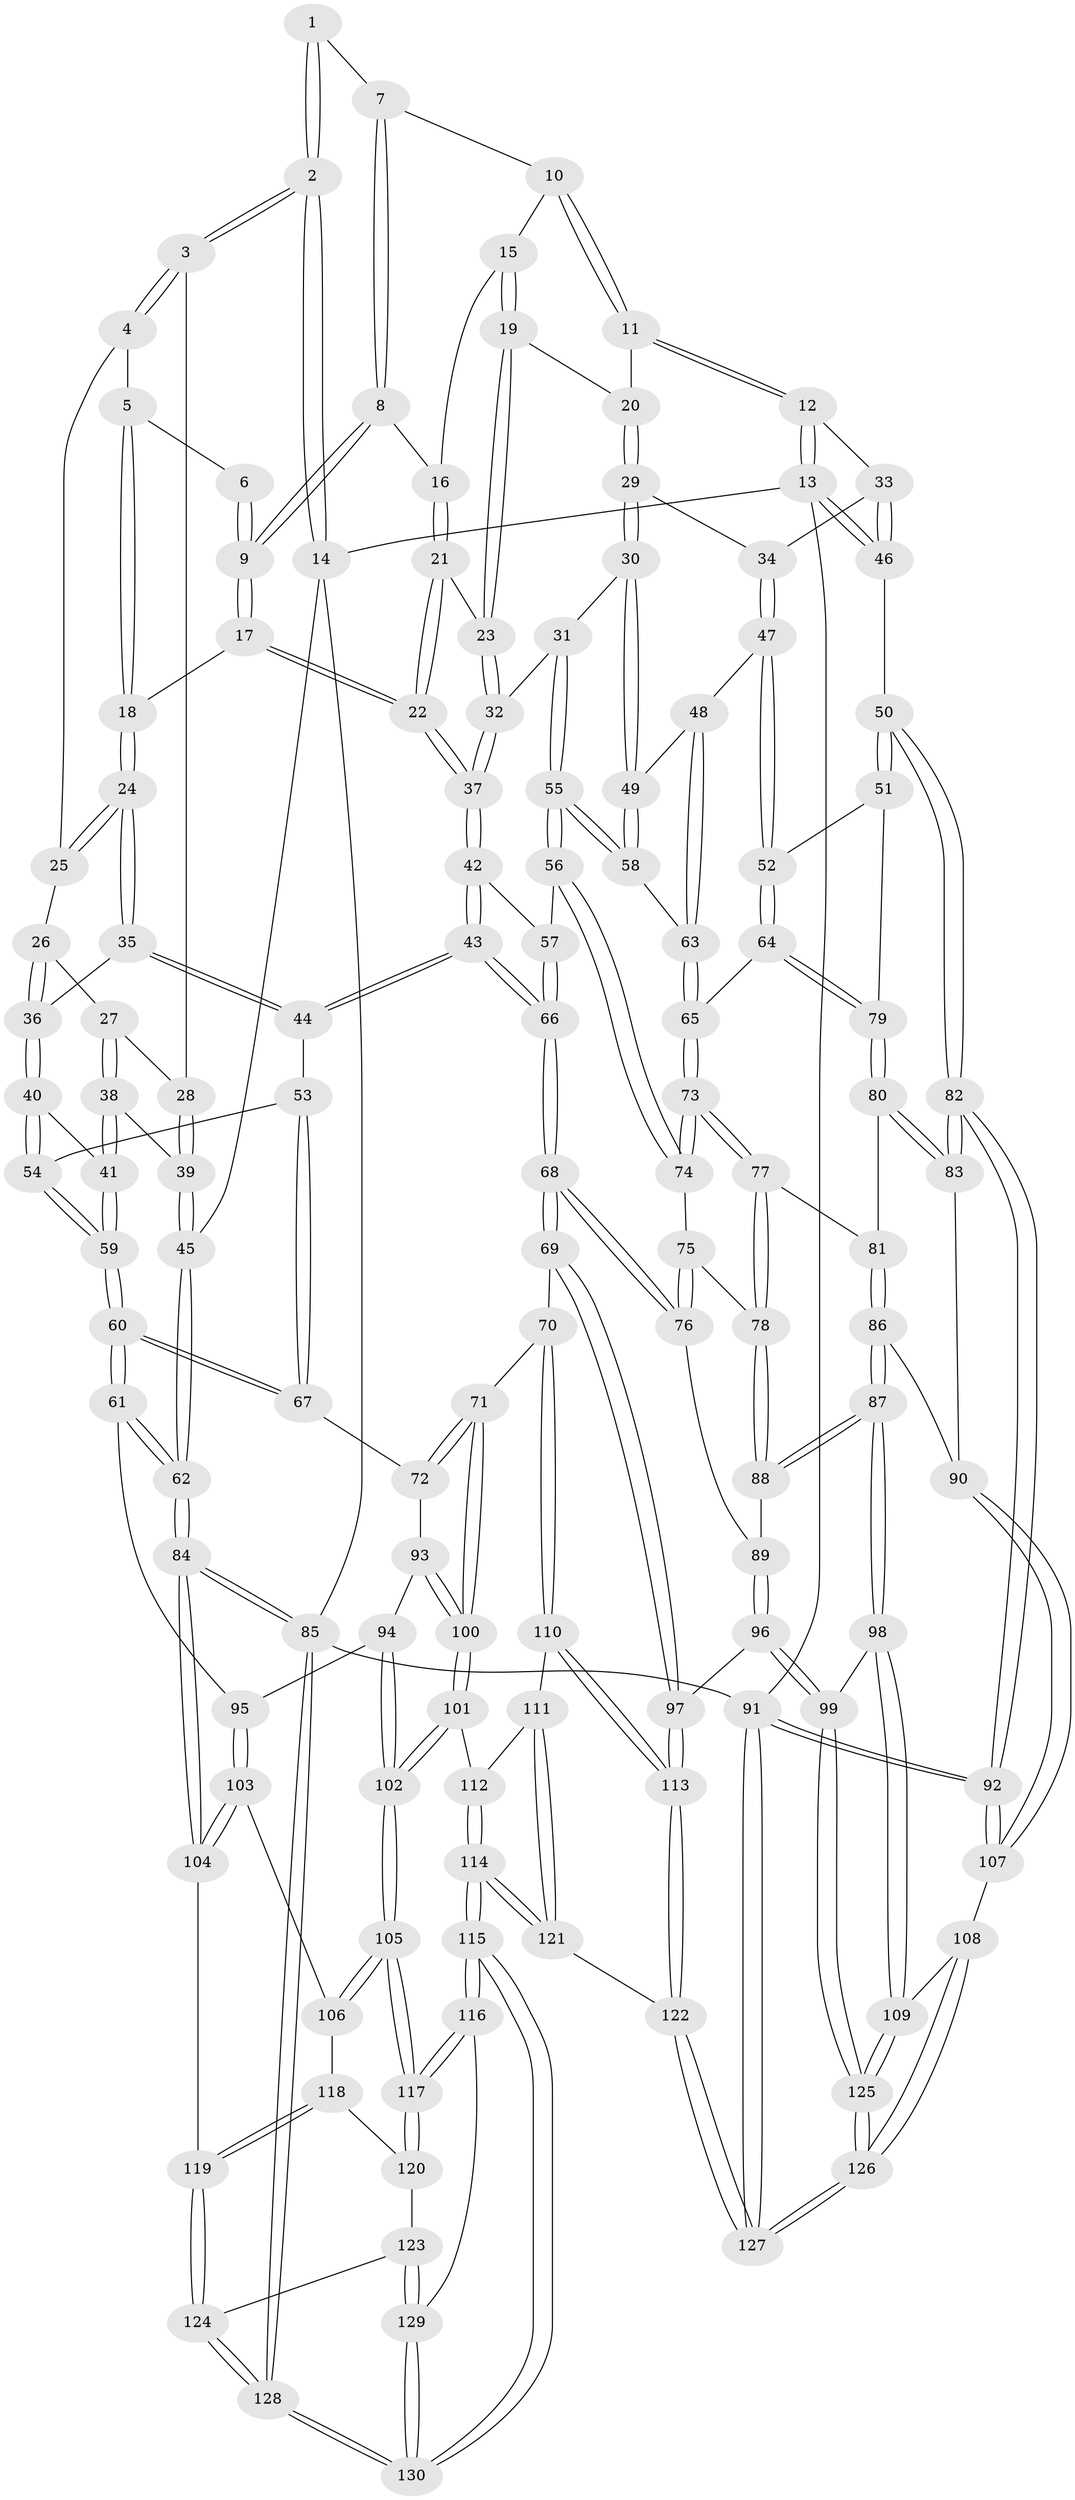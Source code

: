 // coarse degree distribution, {6: 0.16483516483516483, 4: 0.31868131868131866, 8: 0.01098901098901099, 3: 0.054945054945054944, 7: 0.02197802197802198, 5: 0.42857142857142855}
// Generated by graph-tools (version 1.1) at 2025/21/03/04/25 18:21:03]
// undirected, 130 vertices, 322 edges
graph export_dot {
graph [start="1"]
  node [color=gray90,style=filled];
  1 [pos="+0.3834620314514218+0"];
  2 [pos="+0+0"];
  3 [pos="+0+0"];
  4 [pos="+0.07509451766140642+0"];
  5 [pos="+0.28354230150436693+0.03477180271602799"];
  6 [pos="+0.3824385005159086+0"];
  7 [pos="+0.6329185397012929+0"];
  8 [pos="+0.5050154799170432+0.052218331115672686"];
  9 [pos="+0.41295490576961114+0.10979373496994058"];
  10 [pos="+0.6672599480360977+0"];
  11 [pos="+1+0"];
  12 [pos="+1+0"];
  13 [pos="+1+0"];
  14 [pos="+0+0"];
  15 [pos="+0.6805047222316603+0.012579433171147987"];
  16 [pos="+0.61409239085948+0.07823992741143208"];
  17 [pos="+0.41000334756948603+0.11945826780635532"];
  18 [pos="+0.34617505341310956+0.1366004420897087"];
  19 [pos="+0.7656968655245342+0.12107973961666181"];
  20 [pos="+0.7932055292679218+0.12585076348753793"];
  21 [pos="+0.58324814619662+0.1552066250211847"];
  22 [pos="+0.5139105717418028+0.22639614277996098"];
  23 [pos="+0.7196941876411456+0.17765788854350809"];
  24 [pos="+0.3068527536249686+0.16140220689089646"];
  25 [pos="+0.16444184120622085+0.08387766454519269"];
  26 [pos="+0.15482088210279724+0.19516091274794234"];
  27 [pos="+0.12607984822013812+0.20992013366701687"];
  28 [pos="+0.009613243564957921+0.07635595866309279"];
  29 [pos="+0.8335093681739726+0.15349278461087712"];
  30 [pos="+0.7543411218563346+0.2893249553713421"];
  31 [pos="+0.703766142913502+0.2686721885033515"];
  32 [pos="+0.6970903222531419+0.2579389716805721"];
  33 [pos="+0.870707441713347+0.1654632109671056"];
  34 [pos="+0.8641867736482938+0.1681717735279684"];
  35 [pos="+0.2914947498699956+0.19941000101819337"];
  36 [pos="+0.2251278401146272+0.23827349315295032"];
  37 [pos="+0.5174554865416349+0.24403730437050472"];
  38 [pos="+0.08273545626385442+0.2816340355158388"];
  39 [pos="+0.08235765229217097+0.2814997612170352"];
  40 [pos="+0.20499510018692116+0.277139928965933"];
  41 [pos="+0.1340878503575815+0.3388351882661572"];
  42 [pos="+0.5078429587587326+0.28436822599588074"];
  43 [pos="+0.3755267866170111+0.36898250539501576"];
  44 [pos="+0.3593298096764456+0.3664394753588759"];
  45 [pos="+0+0.2985103190420605"];
  46 [pos="+1+0.184939233514703"];
  47 [pos="+0.8822283939288742+0.30803950983527273"];
  48 [pos="+0.8821855451567656+0.3080438911747227"];
  49 [pos="+0.783008841628117+0.3105593393307241"];
  50 [pos="+1+0.3532011572901697"];
  51 [pos="+1+0.3640480323578923"];
  52 [pos="+0.9055224637969765+0.3278191364802193"];
  53 [pos="+0.3501401540823749+0.3702006207473203"];
  54 [pos="+0.31617805351266415+0.3671531217332798"];
  55 [pos="+0.6550625585319172+0.401830672628917"];
  56 [pos="+0.652611725550605+0.40302310239781614"];
  57 [pos="+0.5672651935046359+0.3721993205944504"];
  58 [pos="+0.7426298659486339+0.4080912467627737"];
  59 [pos="+0.1392545660691259+0.3984747445400473"];
  60 [pos="+0.10159663420482999+0.503446985032915"];
  61 [pos="+0.043456160360596074+0.5344709264757469"];
  62 [pos="+0+0.5218947779613878"];
  63 [pos="+0.7607992485900756+0.4243806932839911"];
  64 [pos="+0.8248036626446921+0.4769734727086813"];
  65 [pos="+0.8100838529870356+0.4813574696335296"];
  66 [pos="+0.4705487770757335+0.5742016587562063"];
  67 [pos="+0.24272110639096023+0.5431384840327124"];
  68 [pos="+0.4713839380387376+0.5850627532343445"];
  69 [pos="+0.4529076328527217+0.6137049946341974"];
  70 [pos="+0.44370375734754186+0.6195966447486544"];
  71 [pos="+0.39207101475019207+0.6274818290191392"];
  72 [pos="+0.25263569394584434+0.552237570683147"];
  73 [pos="+0.796856468228728+0.5030140309582021"];
  74 [pos="+0.6500094499575111+0.4700829318494083"];
  75 [pos="+0.6492070374944758+0.4730129964300055"];
  76 [pos="+0.6074982507937705+0.5618988793627947"];
  77 [pos="+0.7868673491227861+0.5282484236028109"];
  78 [pos="+0.7630656612841973+0.546779966293931"];
  79 [pos="+0.9091970029596511+0.5075367684831109"];
  80 [pos="+0.928872102933308+0.573978178864244"];
  81 [pos="+0.8059499866386428+0.5534060007910311"];
  82 [pos="+1+0.6389124324029902"];
  83 [pos="+0.9548269473393327+0.6481011494689133"];
  84 [pos="+0+0.8153076981310179"];
  85 [pos="+0+1"];
  86 [pos="+0.8858495309676543+0.6720893701292805"];
  87 [pos="+0.7954438576478284+0.7294930930220604"];
  88 [pos="+0.7250593016082865+0.5872773602239236"];
  89 [pos="+0.6562244925148033+0.5887487180885325"];
  90 [pos="+0.9286379849112626+0.6638473465470467"];
  91 [pos="+1+1"];
  92 [pos="+1+1"];
  93 [pos="+0.2124734809090553+0.6700952611166734"];
  94 [pos="+0.19410673269582523+0.683329809711246"];
  95 [pos="+0.08334235903462384+0.634252221139679"];
  96 [pos="+0.6643979027509103+0.793522176859885"];
  97 [pos="+0.6622743441796289+0.7938949268853811"];
  98 [pos="+0.7655818399180789+0.7797082756809786"];
  99 [pos="+0.7243194151508269+0.8010687390375829"];
  100 [pos="+0.31790752298319047+0.7189419305581944"];
  101 [pos="+0.3024718172504905+0.7484909362307637"];
  102 [pos="+0.21005434151783406+0.8020584542769649"];
  103 [pos="+0.09137584684017044+0.7393616560170448"];
  104 [pos="+0+0.8251986975506505"];
  105 [pos="+0.20956930551045333+0.8025892232508458"];
  106 [pos="+0.1475357531913963+0.7804135519284351"];
  107 [pos="+0.9580551719270537+0.8783188682146928"];
  108 [pos="+0.9213267776006525+0.8735137353699173"];
  109 [pos="+0.9159747075478749+0.8723644572239978"];
  110 [pos="+0.45774234664147273+0.8008346179965904"];
  111 [pos="+0.44767358671645174+0.8213696426836968"];
  112 [pos="+0.33712806862742384+0.794577549858141"];
  113 [pos="+0.6339986841169222+0.8182091752774077"];
  114 [pos="+0.38304989126290273+1"];
  115 [pos="+0.3774142599985578+1"];
  116 [pos="+0.22257765797582615+0.8860180437794966"];
  117 [pos="+0.2125069752734669+0.856230312654919"];
  118 [pos="+0.08881663404558225+0.8442440302299621"];
  119 [pos="+0.016917541921345664+0.8600578998974413"];
  120 [pos="+0.11882920205235313+0.8750476112632823"];
  121 [pos="+0.41471593166647125+1"];
  122 [pos="+0.43759138091402905+1"];
  123 [pos="+0.08376550673848292+0.9099928166972748"];
  124 [pos="+0.045631649005967514+0.8975362994112955"];
  125 [pos="+0.7609553027099137+0.9962339673605117"];
  126 [pos="+0.7439693103917137+1"];
  127 [pos="+0.7356476256370462+1"];
  128 [pos="+0+1"];
  129 [pos="+0.10088756808569574+0.9307257948567984"];
  130 [pos="+0.15355074994448456+1"];
  1 -- 2;
  1 -- 2;
  1 -- 7;
  2 -- 3;
  2 -- 3;
  2 -- 14;
  2 -- 14;
  3 -- 4;
  3 -- 4;
  3 -- 28;
  4 -- 5;
  4 -- 25;
  5 -- 6;
  5 -- 18;
  5 -- 18;
  6 -- 9;
  6 -- 9;
  7 -- 8;
  7 -- 8;
  7 -- 10;
  8 -- 9;
  8 -- 9;
  8 -- 16;
  9 -- 17;
  9 -- 17;
  10 -- 11;
  10 -- 11;
  10 -- 15;
  11 -- 12;
  11 -- 12;
  11 -- 20;
  12 -- 13;
  12 -- 13;
  12 -- 33;
  13 -- 14;
  13 -- 46;
  13 -- 46;
  13 -- 91;
  14 -- 45;
  14 -- 85;
  15 -- 16;
  15 -- 19;
  15 -- 19;
  16 -- 21;
  16 -- 21;
  17 -- 18;
  17 -- 22;
  17 -- 22;
  18 -- 24;
  18 -- 24;
  19 -- 20;
  19 -- 23;
  19 -- 23;
  20 -- 29;
  20 -- 29;
  21 -- 22;
  21 -- 22;
  21 -- 23;
  22 -- 37;
  22 -- 37;
  23 -- 32;
  23 -- 32;
  24 -- 25;
  24 -- 25;
  24 -- 35;
  24 -- 35;
  25 -- 26;
  26 -- 27;
  26 -- 36;
  26 -- 36;
  27 -- 28;
  27 -- 38;
  27 -- 38;
  28 -- 39;
  28 -- 39;
  29 -- 30;
  29 -- 30;
  29 -- 34;
  30 -- 31;
  30 -- 49;
  30 -- 49;
  31 -- 32;
  31 -- 55;
  31 -- 55;
  32 -- 37;
  32 -- 37;
  33 -- 34;
  33 -- 46;
  33 -- 46;
  34 -- 47;
  34 -- 47;
  35 -- 36;
  35 -- 44;
  35 -- 44;
  36 -- 40;
  36 -- 40;
  37 -- 42;
  37 -- 42;
  38 -- 39;
  38 -- 41;
  38 -- 41;
  39 -- 45;
  39 -- 45;
  40 -- 41;
  40 -- 54;
  40 -- 54;
  41 -- 59;
  41 -- 59;
  42 -- 43;
  42 -- 43;
  42 -- 57;
  43 -- 44;
  43 -- 44;
  43 -- 66;
  43 -- 66;
  44 -- 53;
  45 -- 62;
  45 -- 62;
  46 -- 50;
  47 -- 48;
  47 -- 52;
  47 -- 52;
  48 -- 49;
  48 -- 63;
  48 -- 63;
  49 -- 58;
  49 -- 58;
  50 -- 51;
  50 -- 51;
  50 -- 82;
  50 -- 82;
  51 -- 52;
  51 -- 79;
  52 -- 64;
  52 -- 64;
  53 -- 54;
  53 -- 67;
  53 -- 67;
  54 -- 59;
  54 -- 59;
  55 -- 56;
  55 -- 56;
  55 -- 58;
  55 -- 58;
  56 -- 57;
  56 -- 74;
  56 -- 74;
  57 -- 66;
  57 -- 66;
  58 -- 63;
  59 -- 60;
  59 -- 60;
  60 -- 61;
  60 -- 61;
  60 -- 67;
  60 -- 67;
  61 -- 62;
  61 -- 62;
  61 -- 95;
  62 -- 84;
  62 -- 84;
  63 -- 65;
  63 -- 65;
  64 -- 65;
  64 -- 79;
  64 -- 79;
  65 -- 73;
  65 -- 73;
  66 -- 68;
  66 -- 68;
  67 -- 72;
  68 -- 69;
  68 -- 69;
  68 -- 76;
  68 -- 76;
  69 -- 70;
  69 -- 97;
  69 -- 97;
  70 -- 71;
  70 -- 110;
  70 -- 110;
  71 -- 72;
  71 -- 72;
  71 -- 100;
  71 -- 100;
  72 -- 93;
  73 -- 74;
  73 -- 74;
  73 -- 77;
  73 -- 77;
  74 -- 75;
  75 -- 76;
  75 -- 76;
  75 -- 78;
  76 -- 89;
  77 -- 78;
  77 -- 78;
  77 -- 81;
  78 -- 88;
  78 -- 88;
  79 -- 80;
  79 -- 80;
  80 -- 81;
  80 -- 83;
  80 -- 83;
  81 -- 86;
  81 -- 86;
  82 -- 83;
  82 -- 83;
  82 -- 92;
  82 -- 92;
  83 -- 90;
  84 -- 85;
  84 -- 85;
  84 -- 104;
  84 -- 104;
  85 -- 128;
  85 -- 128;
  85 -- 91;
  86 -- 87;
  86 -- 87;
  86 -- 90;
  87 -- 88;
  87 -- 88;
  87 -- 98;
  87 -- 98;
  88 -- 89;
  89 -- 96;
  89 -- 96;
  90 -- 107;
  90 -- 107;
  91 -- 92;
  91 -- 92;
  91 -- 127;
  91 -- 127;
  92 -- 107;
  92 -- 107;
  93 -- 94;
  93 -- 100;
  93 -- 100;
  94 -- 95;
  94 -- 102;
  94 -- 102;
  95 -- 103;
  95 -- 103;
  96 -- 97;
  96 -- 99;
  96 -- 99;
  97 -- 113;
  97 -- 113;
  98 -- 99;
  98 -- 109;
  98 -- 109;
  99 -- 125;
  99 -- 125;
  100 -- 101;
  100 -- 101;
  101 -- 102;
  101 -- 102;
  101 -- 112;
  102 -- 105;
  102 -- 105;
  103 -- 104;
  103 -- 104;
  103 -- 106;
  104 -- 119;
  105 -- 106;
  105 -- 106;
  105 -- 117;
  105 -- 117;
  106 -- 118;
  107 -- 108;
  108 -- 109;
  108 -- 126;
  108 -- 126;
  109 -- 125;
  109 -- 125;
  110 -- 111;
  110 -- 113;
  110 -- 113;
  111 -- 112;
  111 -- 121;
  111 -- 121;
  112 -- 114;
  112 -- 114;
  113 -- 122;
  113 -- 122;
  114 -- 115;
  114 -- 115;
  114 -- 121;
  114 -- 121;
  115 -- 116;
  115 -- 116;
  115 -- 130;
  115 -- 130;
  116 -- 117;
  116 -- 117;
  116 -- 129;
  117 -- 120;
  117 -- 120;
  118 -- 119;
  118 -- 119;
  118 -- 120;
  119 -- 124;
  119 -- 124;
  120 -- 123;
  121 -- 122;
  122 -- 127;
  122 -- 127;
  123 -- 124;
  123 -- 129;
  123 -- 129;
  124 -- 128;
  124 -- 128;
  125 -- 126;
  125 -- 126;
  126 -- 127;
  126 -- 127;
  128 -- 130;
  128 -- 130;
  129 -- 130;
  129 -- 130;
}
